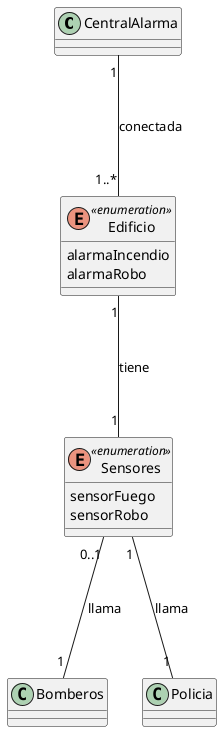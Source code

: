 @startuml
'https://plantuml.com/sequence-diagram

skinparam classAttributeIconSize 0

CentralAlarma "1" --- "1..*" Edificio : conectada
Edificio "1" --- "1" Sensores : tiene
Sensores "0..1" --- "1" Bomberos : llama
Sensores "1" --- "1" Policia : llama

class CentralAlarma {

}

enum Edificio <<enumeration>> {
    alarmaIncendio
    alarmaRobo
}

enum Sensores <<enumeration>> {
    sensorFuego
    sensorRobo
}

class Bomberos {

}

class Policia {

}

@enduml
